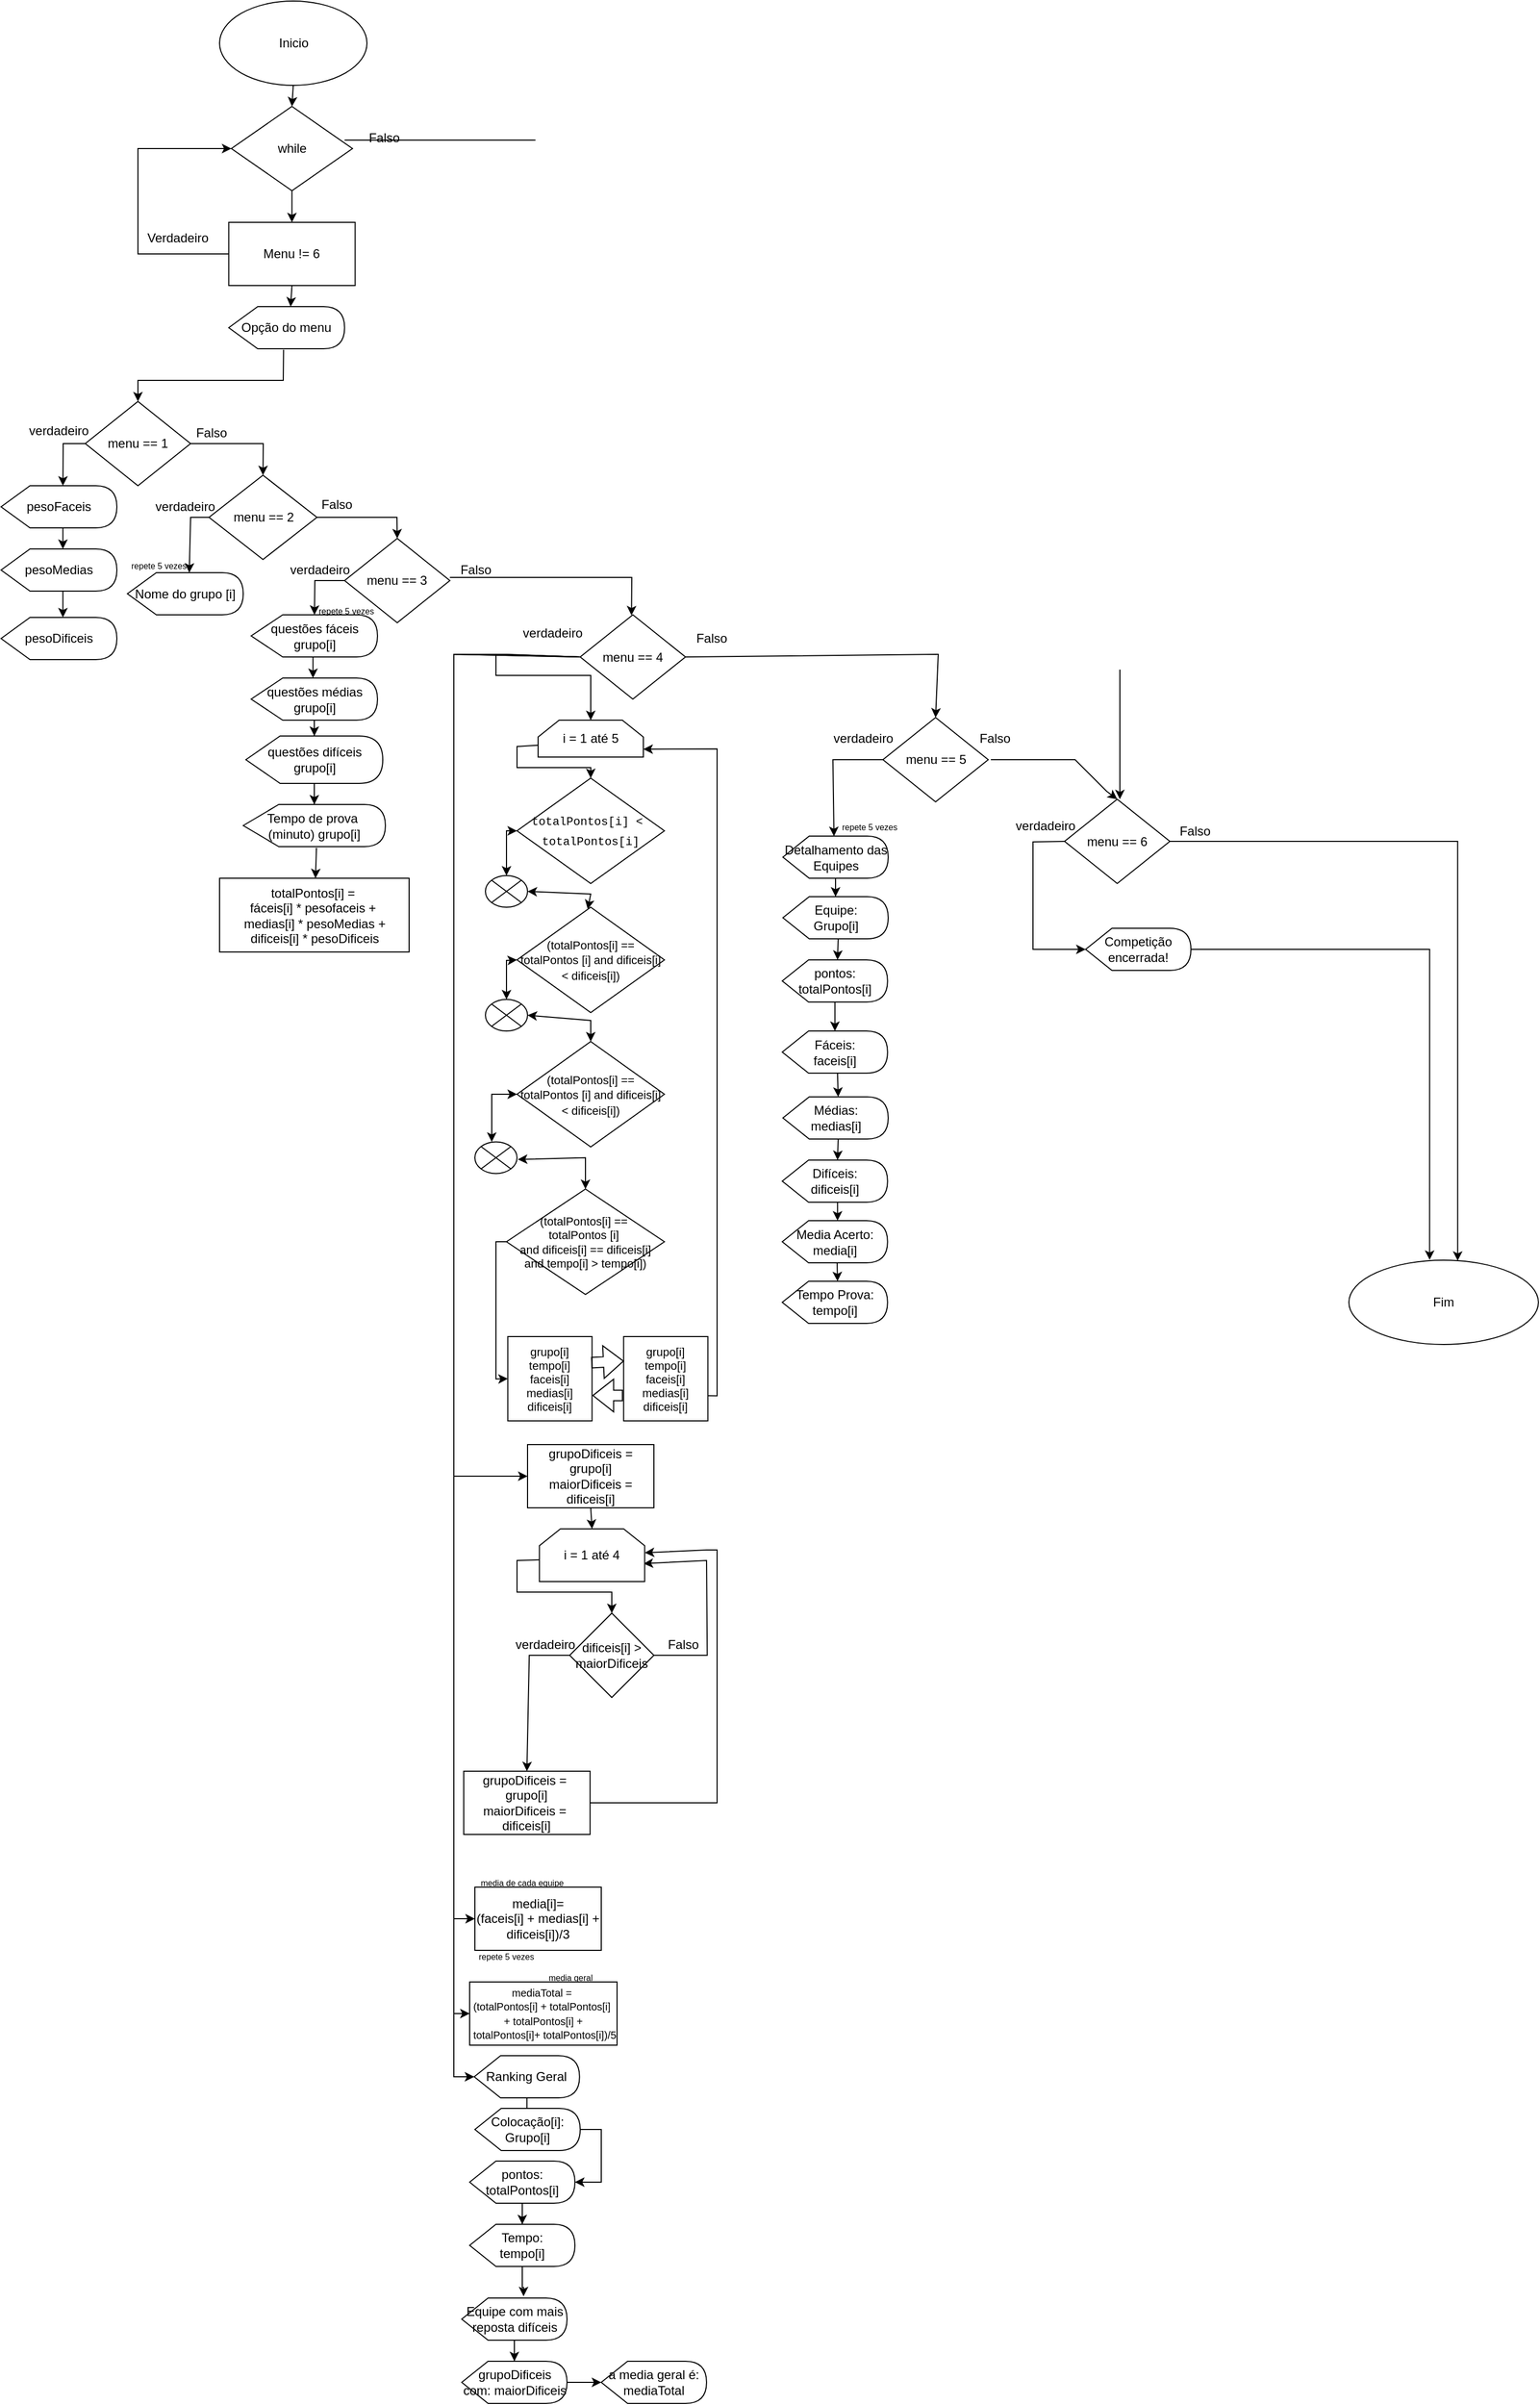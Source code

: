 <mxfile version="24.7.14">
  <diagram name="Página-1" id="SJ8JCqSfgARfuGp7lzlv">
    <mxGraphModel dx="4400" dy="2130" grid="1" gridSize="10" guides="1" tooltips="1" connect="1" arrows="1" fold="1" page="1" pageScale="1" pageWidth="827" pageHeight="1169" math="0" shadow="0">
      <root>
        <mxCell id="0" />
        <mxCell id="1" parent="0" />
        <mxCell id="aHgLXVywDQTCK9k4DMpL-1" value="Inicio" style="ellipse;whiteSpace=wrap;html=1;" vertex="1" parent="1">
          <mxGeometry x="257.5" y="20" width="140" height="80" as="geometry" />
        </mxCell>
        <mxCell id="aHgLXVywDQTCK9k4DMpL-221" style="edgeStyle=orthogonalEdgeStyle;rounded=0;orthogonalLoop=1;jettySize=auto;html=1;exitX=1;exitY=0.5;exitDx=0;exitDy=0;" edge="1" parent="1">
          <mxGeometry relative="1" as="geometry">
            <mxPoint x="1112.514" y="777.502" as="targetPoint" />
            <mxPoint x="376.25" y="151.99" as="sourcePoint" />
            <Array as="points">
              <mxPoint x="1112.5" y="151.99" />
            </Array>
          </mxGeometry>
        </mxCell>
        <mxCell id="aHgLXVywDQTCK9k4DMpL-3" value="while" style="rhombus;whiteSpace=wrap;html=1;" vertex="1" parent="1">
          <mxGeometry x="268.75" y="120" width="115" height="80" as="geometry" />
        </mxCell>
        <mxCell id="aHgLXVywDQTCK9k4DMpL-4" value="Menu != 6" style="rounded=0;whiteSpace=wrap;html=1;" vertex="1" parent="1">
          <mxGeometry x="266.25" y="230" width="120" height="60" as="geometry" />
        </mxCell>
        <mxCell id="aHgLXVywDQTCK9k4DMpL-6" value="" style="endArrow=classic;html=1;rounded=0;exitX=0.5;exitY=1;exitDx=0;exitDy=0;entryX=0.5;entryY=0;entryDx=0;entryDy=0;" edge="1" parent="1" source="aHgLXVywDQTCK9k4DMpL-1" target="aHgLXVywDQTCK9k4DMpL-3">
          <mxGeometry width="50" height="50" relative="1" as="geometry">
            <mxPoint x="367.5" y="250" as="sourcePoint" />
            <mxPoint x="417.5" y="200" as="targetPoint" />
          </mxGeometry>
        </mxCell>
        <mxCell id="aHgLXVywDQTCK9k4DMpL-7" value="" style="endArrow=classic;html=1;rounded=0;exitX=0.5;exitY=1;exitDx=0;exitDy=0;entryX=0.5;entryY=0;entryDx=0;entryDy=0;" edge="1" parent="1" source="aHgLXVywDQTCK9k4DMpL-3" target="aHgLXVywDQTCK9k4DMpL-4">
          <mxGeometry width="50" height="50" relative="1" as="geometry">
            <mxPoint x="367.5" y="250" as="sourcePoint" />
            <mxPoint x="417.5" y="200" as="targetPoint" />
          </mxGeometry>
        </mxCell>
        <mxCell id="aHgLXVywDQTCK9k4DMpL-8" value="" style="endArrow=classic;html=1;rounded=0;exitX=0;exitY=0.5;exitDx=0;exitDy=0;entryX=0;entryY=0.5;entryDx=0;entryDy=0;" edge="1" parent="1" source="aHgLXVywDQTCK9k4DMpL-4" target="aHgLXVywDQTCK9k4DMpL-3">
          <mxGeometry width="50" height="50" relative="1" as="geometry">
            <mxPoint x="197.5" y="360" as="sourcePoint" />
            <mxPoint x="167.5" y="290" as="targetPoint" />
            <Array as="points">
              <mxPoint x="180" y="260" />
              <mxPoint x="180" y="160" />
            </Array>
          </mxGeometry>
        </mxCell>
        <mxCell id="aHgLXVywDQTCK9k4DMpL-10" value="Verdadeiro" style="text;html=1;align=center;verticalAlign=middle;whiteSpace=wrap;rounded=0;" vertex="1" parent="1">
          <mxGeometry x="187.5" y="230" width="60" height="30" as="geometry" />
        </mxCell>
        <mxCell id="aHgLXVywDQTCK9k4DMpL-12" value="Opção do menu" style="shape=display;whiteSpace=wrap;html=1;" vertex="1" parent="1">
          <mxGeometry x="266.25" y="310" width="110" height="40" as="geometry" />
        </mxCell>
        <mxCell id="aHgLXVywDQTCK9k4DMpL-17" value="" style="endArrow=classic;html=1;rounded=0;exitX=0.5;exitY=1;exitDx=0;exitDy=0;entryX=0;entryY=0;entryDx=58.75;entryDy=0;entryPerimeter=0;" edge="1" parent="1" source="aHgLXVywDQTCK9k4DMpL-4" target="aHgLXVywDQTCK9k4DMpL-12">
          <mxGeometry width="50" height="50" relative="1" as="geometry">
            <mxPoint x="337.5" y="400" as="sourcePoint" />
            <mxPoint x="327.5" y="352" as="targetPoint" />
          </mxGeometry>
        </mxCell>
        <mxCell id="aHgLXVywDQTCK9k4DMpL-18" value="menu == 1" style="rhombus;whiteSpace=wrap;html=1;" vertex="1" parent="1">
          <mxGeometry x="130" y="400" width="100" height="80" as="geometry" />
        </mxCell>
        <mxCell id="aHgLXVywDQTCK9k4DMpL-19" value="" style="endArrow=classic;html=1;rounded=0;exitX=0.473;exitY=1.025;exitDx=0;exitDy=0;exitPerimeter=0;entryX=0.5;entryY=0;entryDx=0;entryDy=0;" edge="1" parent="1" source="aHgLXVywDQTCK9k4DMpL-12" target="aHgLXVywDQTCK9k4DMpL-18">
          <mxGeometry width="50" height="50" relative="1" as="geometry">
            <mxPoint x="447.5" y="490" as="sourcePoint" />
            <mxPoint x="497.5" y="440" as="targetPoint" />
            <Array as="points">
              <mxPoint x="318" y="380" />
              <mxPoint x="180" y="380" />
            </Array>
          </mxGeometry>
        </mxCell>
        <mxCell id="aHgLXVywDQTCK9k4DMpL-20" value="pesoFaceis" style="shape=display;whiteSpace=wrap;html=1;" vertex="1" parent="1">
          <mxGeometry x="50" y="480" width="110" height="40" as="geometry" />
        </mxCell>
        <mxCell id="aHgLXVywDQTCK9k4DMpL-21" value="pesoMedias" style="shape=display;whiteSpace=wrap;html=1;" vertex="1" parent="1">
          <mxGeometry x="50" y="540" width="110" height="40" as="geometry" />
        </mxCell>
        <mxCell id="aHgLXVywDQTCK9k4DMpL-22" value="pesoDificeis" style="shape=display;whiteSpace=wrap;html=1;" vertex="1" parent="1">
          <mxGeometry x="50" y="605" width="110" height="40" as="geometry" />
        </mxCell>
        <mxCell id="aHgLXVywDQTCK9k4DMpL-24" value="" style="endArrow=classic;html=1;rounded=0;exitX=0;exitY=0;exitDx=58.75;exitDy=40;exitPerimeter=0;entryX=0;entryY=0;entryDx=58.75;entryDy=0;entryPerimeter=0;" edge="1" parent="1" source="aHgLXVywDQTCK9k4DMpL-20" target="aHgLXVywDQTCK9k4DMpL-21">
          <mxGeometry width="50" height="50" relative="1" as="geometry">
            <mxPoint x="115" y="545" as="sourcePoint" />
            <mxPoint x="165" y="495" as="targetPoint" />
          </mxGeometry>
        </mxCell>
        <mxCell id="aHgLXVywDQTCK9k4DMpL-25" value="" style="endArrow=classic;html=1;rounded=0;exitX=0;exitY=0;exitDx=58.75;exitDy=40;exitPerimeter=0;entryX=0;entryY=0;entryDx=58.75;entryDy=0;entryPerimeter=0;" edge="1" parent="1" source="aHgLXVywDQTCK9k4DMpL-21" target="aHgLXVywDQTCK9k4DMpL-22">
          <mxGeometry width="50" height="50" relative="1" as="geometry">
            <mxPoint x="144.58" y="655" as="sourcePoint" />
            <mxPoint x="144.58" y="675" as="targetPoint" />
          </mxGeometry>
        </mxCell>
        <mxCell id="aHgLXVywDQTCK9k4DMpL-26" value="menu == 2" style="rhombus;whiteSpace=wrap;html=1;" vertex="1" parent="1">
          <mxGeometry x="247.5" y="470" width="102.5" height="80" as="geometry" />
        </mxCell>
        <mxCell id="aHgLXVywDQTCK9k4DMpL-28" value="Nome do grupo [i]" style="shape=display;whiteSpace=wrap;html=1;" vertex="1" parent="1">
          <mxGeometry x="170" y="562.5" width="110" height="40" as="geometry" />
        </mxCell>
        <mxCell id="aHgLXVywDQTCK9k4DMpL-33" value="" style="endArrow=classic;html=1;rounded=0;exitX=0;exitY=0.5;exitDx=0;exitDy=0;entryX=0;entryY=0;entryDx=58.75;entryDy=0;entryPerimeter=0;" edge="1" parent="1" source="aHgLXVywDQTCK9k4DMpL-26" target="aHgLXVywDQTCK9k4DMpL-28">
          <mxGeometry width="50" height="50" relative="1" as="geometry">
            <mxPoint x="355" y="570" as="sourcePoint" />
            <mxPoint x="405" y="520" as="targetPoint" />
            <Array as="points">
              <mxPoint x="230" y="510" />
            </Array>
          </mxGeometry>
        </mxCell>
        <mxCell id="aHgLXVywDQTCK9k4DMpL-34" value="menu == 3" style="rhombus;whiteSpace=wrap;html=1;" vertex="1" parent="1">
          <mxGeometry x="376.25" y="530" width="100" height="80" as="geometry" />
        </mxCell>
        <mxCell id="aHgLXVywDQTCK9k4DMpL-36" value="questões fáceis&lt;div&gt;grupo[i]&lt;br&gt;&lt;/div&gt;" style="shape=display;whiteSpace=wrap;html=1;" vertex="1" parent="1">
          <mxGeometry x="287.5" y="602.5" width="120" height="40" as="geometry" />
        </mxCell>
        <mxCell id="aHgLXVywDQTCK9k4DMpL-57" value="" style="edgeStyle=orthogonalEdgeStyle;rounded=0;orthogonalLoop=1;jettySize=auto;html=1;" edge="1" parent="1" source="aHgLXVywDQTCK9k4DMpL-46" target="aHgLXVywDQTCK9k4DMpL-48">
          <mxGeometry relative="1" as="geometry" />
        </mxCell>
        <mxCell id="aHgLXVywDQTCK9k4DMpL-46" value="questões médias&lt;div&gt;grupo[i]&lt;/div&gt;" style="shape=display;whiteSpace=wrap;html=1;" vertex="1" parent="1">
          <mxGeometry x="287.5" y="662.5" width="120" height="40" as="geometry" />
        </mxCell>
        <mxCell id="aHgLXVywDQTCK9k4DMpL-59" value="" style="edgeStyle=orthogonalEdgeStyle;rounded=0;orthogonalLoop=1;jettySize=auto;html=1;" edge="1" parent="1" source="aHgLXVywDQTCK9k4DMpL-48" target="aHgLXVywDQTCK9k4DMpL-58">
          <mxGeometry relative="1" as="geometry" />
        </mxCell>
        <mxCell id="aHgLXVywDQTCK9k4DMpL-48" value="questões difíceis&lt;div&gt;grupo[i]&lt;/div&gt;" style="shape=display;whiteSpace=wrap;html=1;" vertex="1" parent="1">
          <mxGeometry x="282.5" y="717.5" width="130" height="45" as="geometry" />
        </mxCell>
        <mxCell id="aHgLXVywDQTCK9k4DMpL-56" style="edgeStyle=orthogonalEdgeStyle;rounded=0;orthogonalLoop=1;jettySize=auto;html=1;exitX=0;exitY=0;exitDx=58.75;exitDy=40;exitPerimeter=0;entryX=0;entryY=0;entryDx=58.75;entryDy=0;entryPerimeter=0;" edge="1" parent="1" source="aHgLXVywDQTCK9k4DMpL-36" target="aHgLXVywDQTCK9k4DMpL-46">
          <mxGeometry relative="1" as="geometry" />
        </mxCell>
        <mxCell id="aHgLXVywDQTCK9k4DMpL-58" value="Tempo de prova&amp;nbsp;&lt;div&gt;(minuto)&amp;nbsp;&lt;span style=&quot;background-color: initial;&quot;&gt;grupo[i]&lt;/span&gt;&lt;/div&gt;" style="shape=display;whiteSpace=wrap;html=1;" vertex="1" parent="1">
          <mxGeometry x="280" y="782.5" width="135" height="40" as="geometry" />
        </mxCell>
        <mxCell id="aHgLXVywDQTCK9k4DMpL-60" value="menu == 4" style="rhombus;whiteSpace=wrap;html=1;" vertex="1" parent="1">
          <mxGeometry x="600" y="602.5" width="100" height="80" as="geometry" />
        </mxCell>
        <mxCell id="aHgLXVywDQTCK9k4DMpL-63" value="totalPontos[i] =&amp;nbsp;&lt;div&gt;fáceis[i] * pesofaceis +&amp;nbsp;&lt;/div&gt;&lt;div&gt;medias[i] * pesoMedias + dificeis[i] * pesoDificeis&lt;/div&gt;" style="rounded=0;whiteSpace=wrap;html=1;" vertex="1" parent="1">
          <mxGeometry x="257.5" y="852.5" width="180" height="70" as="geometry" />
        </mxCell>
        <mxCell id="aHgLXVywDQTCK9k4DMpL-66" value="" style="endArrow=classic;html=1;rounded=0;exitX=0.515;exitY=1.029;exitDx=0;exitDy=0;exitPerimeter=0;" edge="1" parent="1" source="aHgLXVywDQTCK9k4DMpL-58" target="aHgLXVywDQTCK9k4DMpL-63">
          <mxGeometry width="50" height="50" relative="1" as="geometry">
            <mxPoint x="380" y="885" as="sourcePoint" />
            <mxPoint x="430" y="835" as="targetPoint" />
          </mxGeometry>
        </mxCell>
        <mxCell id="aHgLXVywDQTCK9k4DMpL-67" value="i = 1 até 5" style="shape=loopLimit;whiteSpace=wrap;html=1;" vertex="1" parent="1">
          <mxGeometry x="560" y="702.5" width="100" height="35" as="geometry" />
        </mxCell>
        <mxCell id="aHgLXVywDQTCK9k4DMpL-69" value="&lt;div style=&quot;font-family: Consolas, &amp;quot;Courier New&amp;quot;, monospace; line-height: 19px; white-space: pre;&quot;&gt;&lt;font style=&quot;font-size: 11px;&quot;&gt;totalPontos[i] &amp;lt; &lt;/font&gt;&lt;/div&gt;&lt;div style=&quot;font-family: Consolas, &amp;quot;Courier New&amp;quot;, monospace; line-height: 19px; white-space: pre;&quot;&gt;&lt;font style=&quot;font-size: 11px;&quot;&gt;totalPontos[i]&lt;/font&gt;&lt;/div&gt;" style="rhombus;whiteSpace=wrap;html=1;" vertex="1" parent="1">
          <mxGeometry x="540" y="757.5" width="140" height="100" as="geometry" />
        </mxCell>
        <mxCell id="aHgLXVywDQTCK9k4DMpL-72" value="" style="endArrow=classic;html=1;rounded=0;exitX=0;exitY=0.5;exitDx=0;exitDy=0;entryX=0;entryY=0;entryDx=58.75;entryDy=0;entryPerimeter=0;" edge="1" parent="1" source="aHgLXVywDQTCK9k4DMpL-18" target="aHgLXVywDQTCK9k4DMpL-20">
          <mxGeometry width="50" height="50" relative="1" as="geometry">
            <mxPoint x="80" y="560" as="sourcePoint" />
            <mxPoint x="130" y="510" as="targetPoint" />
            <Array as="points">
              <mxPoint x="109" y="440" />
            </Array>
          </mxGeometry>
        </mxCell>
        <mxCell id="aHgLXVywDQTCK9k4DMpL-74" value="Falso" style="text;html=1;align=center;verticalAlign=middle;whiteSpace=wrap;rounded=0;" vertex="1" parent="1">
          <mxGeometry x="220" y="415" width="60" height="30" as="geometry" />
        </mxCell>
        <mxCell id="aHgLXVywDQTCK9k4DMpL-75" value="" style="endArrow=classic;html=1;rounded=0;exitX=1;exitY=0.5;exitDx=0;exitDy=0;entryX=0.5;entryY=0;entryDx=0;entryDy=0;" edge="1" parent="1" source="aHgLXVywDQTCK9k4DMpL-18" target="aHgLXVywDQTCK9k4DMpL-26">
          <mxGeometry width="50" height="50" relative="1" as="geometry">
            <mxPoint x="310" y="480" as="sourcePoint" />
            <mxPoint x="360" y="460" as="targetPoint" />
            <Array as="points">
              <mxPoint x="299" y="440" />
            </Array>
          </mxGeometry>
        </mxCell>
        <mxCell id="aHgLXVywDQTCK9k4DMpL-76" value="verdadeiro" style="text;html=1;align=center;verticalAlign=middle;whiteSpace=wrap;rounded=0;" vertex="1" parent="1">
          <mxGeometry x="201.25" y="490" width="47.5" height="20" as="geometry" />
        </mxCell>
        <mxCell id="aHgLXVywDQTCK9k4DMpL-77" value="verdadeiro" style="text;html=1;align=center;verticalAlign=middle;whiteSpace=wrap;rounded=0;" vertex="1" parent="1">
          <mxGeometry x="75" y="415" width="60" height="25" as="geometry" />
        </mxCell>
        <mxCell id="aHgLXVywDQTCK9k4DMpL-79" value="Falso" style="text;html=1;align=center;verticalAlign=middle;whiteSpace=wrap;rounded=0;" vertex="1" parent="1">
          <mxGeometry x="343.75" y="485" width="50" height="25" as="geometry" />
        </mxCell>
        <mxCell id="aHgLXVywDQTCK9k4DMpL-80" value="" style="endArrow=classic;html=1;rounded=0;exitX=1;exitY=0.5;exitDx=0;exitDy=0;entryX=0.5;entryY=0;entryDx=0;entryDy=0;" edge="1" parent="1" source="aHgLXVywDQTCK9k4DMpL-26" target="aHgLXVywDQTCK9k4DMpL-34">
          <mxGeometry width="50" height="50" relative="1" as="geometry">
            <mxPoint x="350" y="600" as="sourcePoint" />
            <mxPoint x="400" y="550" as="targetPoint" />
            <Array as="points">
              <mxPoint x="426" y="510" />
            </Array>
          </mxGeometry>
        </mxCell>
        <mxCell id="aHgLXVywDQTCK9k4DMpL-81" value="" style="endArrow=classic;html=1;rounded=0;exitX=0;exitY=0.5;exitDx=0;exitDy=0;entryX=0.501;entryY=0;entryDx=0;entryDy=0;entryPerimeter=0;" edge="1" parent="1" source="aHgLXVywDQTCK9k4DMpL-34" target="aHgLXVywDQTCK9k4DMpL-36">
          <mxGeometry width="50" height="50" relative="1" as="geometry">
            <mxPoint x="390" y="660" as="sourcePoint" />
            <mxPoint x="440" y="610" as="targetPoint" />
            <Array as="points">
              <mxPoint x="348" y="570" />
            </Array>
          </mxGeometry>
        </mxCell>
        <mxCell id="aHgLXVywDQTCK9k4DMpL-82" value="verdadeiro" style="text;html=1;align=center;verticalAlign=middle;whiteSpace=wrap;rounded=0;" vertex="1" parent="1">
          <mxGeometry x="328.75" y="550" width="47.5" height="20" as="geometry" />
        </mxCell>
        <mxCell id="aHgLXVywDQTCK9k4DMpL-83" value="Falso" style="text;html=1;align=center;verticalAlign=middle;whiteSpace=wrap;rounded=0;" vertex="1" parent="1">
          <mxGeometry x="476.25" y="547.5" width="50" height="25" as="geometry" />
        </mxCell>
        <mxCell id="aHgLXVywDQTCK9k4DMpL-86" value="" style="endArrow=classic;html=1;rounded=0;exitX=1;exitY=0.5;exitDx=0;exitDy=0;entryX=0.487;entryY=0.007;entryDx=0;entryDy=0;entryPerimeter=0;" edge="1" parent="1" target="aHgLXVywDQTCK9k4DMpL-60">
          <mxGeometry width="50" height="50" relative="1" as="geometry">
            <mxPoint x="476.25" y="567" as="sourcePoint" />
            <mxPoint x="576.25" y="601.98" as="targetPoint" />
            <Array as="points">
              <mxPoint x="550" y="567" />
              <mxPoint x="649" y="567" />
            </Array>
          </mxGeometry>
        </mxCell>
        <mxCell id="aHgLXVywDQTCK9k4DMpL-87" value="" style="endArrow=classic;html=1;rounded=0;exitX=0;exitY=0.75;exitDx=0;exitDy=0;entryX=0.5;entryY=0;entryDx=0;entryDy=0;" edge="1" parent="1" target="aHgLXVywDQTCK9k4DMpL-69">
          <mxGeometry width="50" height="50" relative="1" as="geometry">
            <mxPoint x="560" y="726.25" as="sourcePoint" />
            <mxPoint x="536.25" y="827.5" as="targetPoint" />
            <Array as="points">
              <mxPoint x="540" y="727.5" />
              <mxPoint x="540" y="747.5" />
              <mxPoint x="610" y="747.5" />
            </Array>
          </mxGeometry>
        </mxCell>
        <mxCell id="aHgLXVywDQTCK9k4DMpL-88" value="&lt;font style=&quot;font-size: 8px;&quot;&gt;repete 5 vezes&lt;/font&gt;" style="text;html=1;align=center;verticalAlign=middle;whiteSpace=wrap;rounded=0;" vertex="1" parent="1">
          <mxGeometry x="347.5" y="592.5" width="60" height="10" as="geometry" />
        </mxCell>
        <mxCell id="aHgLXVywDQTCK9k4DMpL-89" value="&lt;font style=&quot;font-size: 8px;&quot;&gt;repete 5 vezes&lt;/font&gt;" style="text;html=1;align=center;verticalAlign=middle;whiteSpace=wrap;rounded=0;" vertex="1" parent="1">
          <mxGeometry x="170" y="550" width="60" height="10" as="geometry" />
        </mxCell>
        <mxCell id="aHgLXVywDQTCK9k4DMpL-92" value="&lt;font style=&quot;font-size: 11px;&quot;&gt;(totalPontos[i] == totalPontos [i] and dificeis[i] &amp;lt; dificeis[i])&lt;/font&gt;" style="rhombus;whiteSpace=wrap;html=1;" vertex="1" parent="1">
          <mxGeometry x="540" y="880" width="140" height="100" as="geometry" />
        </mxCell>
        <mxCell id="aHgLXVywDQTCK9k4DMpL-93" value="" style="shape=sumEllipse;perimeter=ellipsePerimeter;whiteSpace=wrap;html=1;backgroundOutline=1;" vertex="1" parent="1">
          <mxGeometry x="510" y="850" width="40" height="30" as="geometry" />
        </mxCell>
        <mxCell id="aHgLXVywDQTCK9k4DMpL-97" value="" style="endArrow=classic;startArrow=classic;html=1;rounded=0;exitX=0;exitY=0.5;exitDx=0;exitDy=0;entryX=0.5;entryY=0;entryDx=0;entryDy=0;" edge="1" parent="1" source="aHgLXVywDQTCK9k4DMpL-69" target="aHgLXVywDQTCK9k4DMpL-93">
          <mxGeometry width="50" height="50" relative="1" as="geometry">
            <mxPoint x="570" y="892.5" as="sourcePoint" />
            <mxPoint x="550" y="872.5" as="targetPoint" />
            <Array as="points">
              <mxPoint x="530" y="807.5" />
            </Array>
          </mxGeometry>
        </mxCell>
        <mxCell id="aHgLXVywDQTCK9k4DMpL-101" value="&lt;font style=&quot;font-size: 11px;&quot;&gt;(totalPontos[i] == totalPontos [i] and dificeis[i] &amp;lt; dificeis[i])&lt;/font&gt;" style="rhombus;whiteSpace=wrap;html=1;" vertex="1" parent="1">
          <mxGeometry x="540" y="1007.5" width="140" height="100" as="geometry" />
        </mxCell>
        <mxCell id="aHgLXVywDQTCK9k4DMpL-102" value="" style="shape=sumEllipse;perimeter=ellipsePerimeter;whiteSpace=wrap;html=1;backgroundOutline=1;" vertex="1" parent="1">
          <mxGeometry x="510" y="967.5" width="40" height="30" as="geometry" />
        </mxCell>
        <mxCell id="aHgLXVywDQTCK9k4DMpL-104" value="" style="endArrow=classic;startArrow=classic;html=1;rounded=0;entryX=0.5;entryY=0;entryDx=0;entryDy=0;exitX=0;exitY=0.5;exitDx=0;exitDy=0;" edge="1" parent="1" source="aHgLXVywDQTCK9k4DMpL-92" target="aHgLXVywDQTCK9k4DMpL-102">
          <mxGeometry width="50" height="50" relative="1" as="geometry">
            <mxPoint x="690" y="842.5" as="sourcePoint" />
            <mxPoint x="710" y="842.5" as="targetPoint" />
            <Array as="points">
              <mxPoint x="530" y="930.5" />
            </Array>
          </mxGeometry>
        </mxCell>
        <mxCell id="aHgLXVywDQTCK9k4DMpL-109" value="&lt;font style=&quot;font-size: 11px;&quot;&gt;(totalPontos[i] ==&amp;nbsp;&lt;/font&gt;&lt;div&gt;&lt;font style=&quot;font-size: 11px;&quot;&gt;totalPontos [i]&amp;nbsp;&lt;/font&gt;&lt;div style=&quot;font-size: 11px;&quot;&gt;&lt;font style=&quot;font-size: 11px;&quot;&gt;and dificeis[i] == dificeis[i]&lt;/font&gt;&lt;/div&gt;&lt;div style=&quot;font-size: 11px;&quot;&gt;&lt;font style=&quot;font-size: 11px;&quot;&gt;and tempo[i] &amp;gt; tempo[i])&lt;/font&gt;&lt;/div&gt;&lt;/div&gt;" style="rhombus;whiteSpace=wrap;html=1;fontSize=11;" vertex="1" parent="1">
          <mxGeometry x="530" y="1147.5" width="150" height="100" as="geometry" />
        </mxCell>
        <mxCell id="aHgLXVywDQTCK9k4DMpL-110" value="" style="shape=sumEllipse;perimeter=ellipsePerimeter;whiteSpace=wrap;html=1;backgroundOutline=1;" vertex="1" parent="1">
          <mxGeometry x="500" y="1102.75" width="40" height="30" as="geometry" />
        </mxCell>
        <mxCell id="aHgLXVywDQTCK9k4DMpL-112" value="" style="endArrow=classic;startArrow=classic;html=1;rounded=0;entryX=0.4;entryY=0;entryDx=0;entryDy=0;exitX=0;exitY=0.5;exitDx=0;exitDy=0;entryPerimeter=0;" edge="1" parent="1" source="aHgLXVywDQTCK9k4DMpL-101" target="aHgLXVywDQTCK9k4DMpL-110">
          <mxGeometry width="50" height="50" relative="1" as="geometry">
            <mxPoint x="521.25" y="1060.5" as="sourcePoint" />
            <mxPoint x="516.25" y="1097.5" as="targetPoint" />
            <Array as="points">
              <mxPoint x="516" y="1057.5" />
            </Array>
          </mxGeometry>
        </mxCell>
        <mxCell id="aHgLXVywDQTCK9k4DMpL-113" value="" style="endArrow=classic;startArrow=classic;html=1;rounded=0;entryX=1.02;entryY=0.555;entryDx=0;entryDy=0;exitX=0.5;exitY=0;exitDx=0;exitDy=0;entryPerimeter=0;" edge="1" parent="1" source="aHgLXVywDQTCK9k4DMpL-109" target="aHgLXVywDQTCK9k4DMpL-110">
          <mxGeometry width="50" height="50" relative="1" as="geometry">
            <mxPoint x="550" y="1067.5" as="sourcePoint" />
            <mxPoint x="536.25" y="1112.5" as="targetPoint" />
            <Array as="points">
              <mxPoint x="605" y="1117.75" />
            </Array>
          </mxGeometry>
        </mxCell>
        <mxCell id="aHgLXVywDQTCK9k4DMpL-114" value="" style="endArrow=classic;startArrow=classic;html=1;rounded=0;entryX=1;entryY=0.5;entryDx=0;entryDy=0;exitX=0.5;exitY=0;exitDx=0;exitDy=0;" edge="1" parent="1" source="aHgLXVywDQTCK9k4DMpL-101" target="aHgLXVywDQTCK9k4DMpL-102">
          <mxGeometry width="50" height="50" relative="1" as="geometry">
            <mxPoint x="610" y="1007.5" as="sourcePoint" />
            <mxPoint x="536.25" y="997.5" as="targetPoint" />
            <Array as="points">
              <mxPoint x="610" y="987.5" />
            </Array>
          </mxGeometry>
        </mxCell>
        <mxCell id="aHgLXVywDQTCK9k4DMpL-115" value="" style="endArrow=classic;startArrow=classic;html=1;rounded=0;entryX=1;entryY=0.5;entryDx=0;entryDy=0;exitX=0.48;exitY=0.019;exitDx=0;exitDy=0;exitPerimeter=0;" edge="1" parent="1" source="aHgLXVywDQTCK9k4DMpL-92" target="aHgLXVywDQTCK9k4DMpL-93">
          <mxGeometry width="50" height="50" relative="1" as="geometry">
            <mxPoint x="610" y="880" as="sourcePoint" />
            <mxPoint x="550" y="855" as="targetPoint" />
            <Array as="points">
              <mxPoint x="610" y="867.5" />
            </Array>
          </mxGeometry>
        </mxCell>
        <mxCell id="aHgLXVywDQTCK9k4DMpL-116" value="" style="endArrow=classic;html=1;rounded=0;exitX=0;exitY=0.5;exitDx=0;exitDy=0;entryX=0;entryY=0.5;entryDx=0;entryDy=0;" edge="1" parent="1" source="aHgLXVywDQTCK9k4DMpL-109" target="aHgLXVywDQTCK9k4DMpL-117">
          <mxGeometry width="50" height="50" relative="1" as="geometry">
            <mxPoint x="620" y="1297.5" as="sourcePoint" />
            <mxPoint x="539.34" y="1317.58" as="targetPoint" />
            <Array as="points">
              <mxPoint x="520" y="1197.5" />
              <mxPoint x="520" y="1327.75" />
            </Array>
          </mxGeometry>
        </mxCell>
        <mxCell id="aHgLXVywDQTCK9k4DMpL-117" value="grupo[i]&lt;div&gt;tempo[i]&lt;/div&gt;&lt;div&gt;faceis[i]&lt;/div&gt;&lt;div&gt;medias[i]&lt;/div&gt;&lt;div&gt;dificeis[i]&lt;/div&gt;" style="whiteSpace=wrap;html=1;aspect=fixed;fontSize=11;" vertex="1" parent="1">
          <mxGeometry x="531.25" y="1287.5" width="80" height="80" as="geometry" />
        </mxCell>
        <mxCell id="aHgLXVywDQTCK9k4DMpL-118" value="grupo[i]&lt;div&gt;tempo[i]&lt;/div&gt;&lt;div&gt;faceis[i]&lt;/div&gt;&lt;div&gt;medias[i]&lt;/div&gt;&lt;div&gt;dificeis[i]&lt;/div&gt;" style="whiteSpace=wrap;html=1;aspect=fixed;fontSize=11;" vertex="1" parent="1">
          <mxGeometry x="641.25" y="1287.5" width="80" height="80" as="geometry" />
        </mxCell>
        <mxCell id="aHgLXVywDQTCK9k4DMpL-124" value="" style="endArrow=classic;html=1;rounded=0;exitX=0;exitY=0.5;exitDx=0;exitDy=0;" edge="1" parent="1" source="aHgLXVywDQTCK9k4DMpL-60" target="aHgLXVywDQTCK9k4DMpL-67">
          <mxGeometry width="50" height="50" relative="1" as="geometry">
            <mxPoint x="430" y="740" as="sourcePoint" />
            <mxPoint x="480" y="690" as="targetPoint" />
            <Array as="points">
              <mxPoint x="520" y="640" />
              <mxPoint x="520" y="660" />
              <mxPoint x="610" y="660" />
            </Array>
          </mxGeometry>
        </mxCell>
        <mxCell id="aHgLXVywDQTCK9k4DMpL-126" value="verdadeiro" style="text;html=1;align=center;verticalAlign=middle;whiteSpace=wrap;rounded=0;" vertex="1" parent="1">
          <mxGeometry x="550" y="610" width="47.5" height="20" as="geometry" />
        </mxCell>
        <mxCell id="aHgLXVywDQTCK9k4DMpL-127" value="Falso" style="text;html=1;align=center;verticalAlign=middle;whiteSpace=wrap;rounded=0;" vertex="1" parent="1">
          <mxGeometry x="700" y="612.5" width="50" height="25" as="geometry" />
        </mxCell>
        <mxCell id="aHgLXVywDQTCK9k4DMpL-130" value="" style="shape=flexArrow;endArrow=classic;html=1;rounded=0;exitX=0.991;exitY=0.309;exitDx=0;exitDy=0;exitPerimeter=0;entryX=0.004;entryY=0.291;entryDx=0;entryDy=0;entryPerimeter=0;" edge="1" parent="1" source="aHgLXVywDQTCK9k4DMpL-117" target="aHgLXVywDQTCK9k4DMpL-118">
          <mxGeometry width="50" height="50" relative="1" as="geometry">
            <mxPoint x="611.25" y="1303.75" as="sourcePoint" />
            <mxPoint x="641.25" y="1303.75" as="targetPoint" />
          </mxGeometry>
        </mxCell>
        <mxCell id="aHgLXVywDQTCK9k4DMpL-133" value="" style="shape=flexArrow;endArrow=classic;html=1;rounded=0;endWidth=20;endSize=6.223;entryX=1.004;entryY=0.699;entryDx=0;entryDy=0;entryPerimeter=0;exitX=-0.008;exitY=0.699;exitDx=0;exitDy=0;exitPerimeter=0;" edge="1" parent="1" source="aHgLXVywDQTCK9k4DMpL-118" target="aHgLXVywDQTCK9k4DMpL-117">
          <mxGeometry width="50" height="50" relative="1" as="geometry">
            <mxPoint x="631.25" y="1343.75" as="sourcePoint" />
            <mxPoint x="603.13" y="1343.75" as="targetPoint" />
          </mxGeometry>
        </mxCell>
        <mxCell id="aHgLXVywDQTCK9k4DMpL-134" value="grupoDificeis = grupo[i]&lt;div&gt;maiorDificeis = dificeis[i]&lt;/div&gt;" style="rounded=0;whiteSpace=wrap;html=1;" vertex="1" parent="1">
          <mxGeometry x="550" y="1390" width="120" height="60" as="geometry" />
        </mxCell>
        <mxCell id="aHgLXVywDQTCK9k4DMpL-137" value="dificeis[i] &amp;gt;&lt;div&gt;maiorDificeis&lt;/div&gt;" style="rhombus;whiteSpace=wrap;html=1;" vertex="1" parent="1">
          <mxGeometry x="590" y="1550" width="80" height="80" as="geometry" />
        </mxCell>
        <mxCell id="aHgLXVywDQTCK9k4DMpL-139" value="" style="endArrow=classic;html=1;rounded=0;exitX=0;exitY=0.5;exitDx=0;exitDy=0;entryX=0.5;entryY=0;entryDx=0;entryDy=0;" edge="1" parent="1" source="aHgLXVywDQTCK9k4DMpL-137" target="aHgLXVywDQTCK9k4DMpL-141">
          <mxGeometry width="50" height="50" relative="1" as="geometry">
            <mxPoint x="561.88" y="1589.83" as="sourcePoint" />
            <mxPoint x="561.88" y="1660" as="targetPoint" />
            <Array as="points">
              <mxPoint x="551.63" y="1590" />
            </Array>
          </mxGeometry>
        </mxCell>
        <mxCell id="aHgLXVywDQTCK9k4DMpL-140" value="verdadeiro" style="text;html=1;align=center;verticalAlign=middle;whiteSpace=wrap;rounded=0;" vertex="1" parent="1">
          <mxGeometry x="542.5" y="1570" width="47.5" height="20" as="geometry" />
        </mxCell>
        <mxCell id="aHgLXVywDQTCK9k4DMpL-141" value="grupoDificeis =&amp;nbsp;&lt;div&gt;grupo[i]&lt;/div&gt;&lt;div&gt;maiorDificeis =&amp;nbsp;&lt;/div&gt;&lt;div&gt;dificeis[i]&lt;/div&gt;" style="rounded=0;whiteSpace=wrap;html=1;" vertex="1" parent="1">
          <mxGeometry x="489.38" y="1700" width="120" height="60" as="geometry" />
        </mxCell>
        <mxCell id="aHgLXVywDQTCK9k4DMpL-145" value="Falso" style="text;html=1;align=center;verticalAlign=middle;whiteSpace=wrap;rounded=0;" vertex="1" parent="1">
          <mxGeometry x="970" y="710" width="47.5" height="20" as="geometry" />
        </mxCell>
        <mxCell id="aHgLXVywDQTCK9k4DMpL-146" value="" style="endArrow=classic;html=1;rounded=0;entryX=1;entryY=0.75;entryDx=0;entryDy=0;exitX=0.997;exitY=0.701;exitDx=0;exitDy=0;exitPerimeter=0;" edge="1" parent="1" source="aHgLXVywDQTCK9k4DMpL-118">
          <mxGeometry width="50" height="50" relative="1" as="geometry">
            <mxPoint x="770" y="1323.75" as="sourcePoint" />
            <mxPoint x="660" y="730" as="targetPoint" />
            <Array as="points">
              <mxPoint x="730" y="1343.75" />
              <mxPoint x="730" y="729.75" />
            </Array>
          </mxGeometry>
        </mxCell>
        <mxCell id="aHgLXVywDQTCK9k4DMpL-148" value="" style="endArrow=classic;html=1;rounded=0;exitX=1;exitY=0.5;exitDx=0;exitDy=0;entryX=0.99;entryY=0.66;entryDx=0;entryDy=0;entryPerimeter=0;" edge="1" parent="1" source="aHgLXVywDQTCK9k4DMpL-137" target="aHgLXVywDQTCK9k4DMpL-150">
          <mxGeometry width="50" height="50" relative="1" as="geometry">
            <mxPoint x="521.88" y="1637.5" as="sourcePoint" />
            <mxPoint x="741.88" y="1477.5" as="targetPoint" />
            <Array as="points">
              <mxPoint x="720.63" y="1590" />
              <mxPoint x="720" y="1500" />
            </Array>
          </mxGeometry>
        </mxCell>
        <mxCell id="aHgLXVywDQTCK9k4DMpL-149" value="" style="endArrow=classic;html=1;rounded=0;exitX=0;exitY=0.5;exitDx=0;exitDy=0;entryX=0;entryY=0.5;entryDx=0;entryDy=0;" edge="1" parent="1" source="aHgLXVywDQTCK9k4DMpL-60" target="aHgLXVywDQTCK9k4DMpL-134">
          <mxGeometry width="50" height="50" relative="1" as="geometry">
            <mxPoint x="300" y="870" as="sourcePoint" />
            <mxPoint x="450" y="1460" as="targetPoint" />
            <Array as="points">
              <mxPoint x="520" y="640" />
              <mxPoint x="480" y="640" />
              <mxPoint x="480" y="1420" />
            </Array>
          </mxGeometry>
        </mxCell>
        <mxCell id="aHgLXVywDQTCK9k4DMpL-150" value="i = 1 até 4" style="shape=loopLimit;whiteSpace=wrap;html=1;" vertex="1" parent="1">
          <mxGeometry x="561.25" y="1470" width="100" height="50" as="geometry" />
        </mxCell>
        <mxCell id="aHgLXVywDQTCK9k4DMpL-151" value="" style="endArrow=classic;html=1;rounded=0;exitX=0.5;exitY=1;exitDx=0;exitDy=0;entryX=0.5;entryY=0;entryDx=0;entryDy=0;" edge="1" parent="1" source="aHgLXVywDQTCK9k4DMpL-134" target="aHgLXVywDQTCK9k4DMpL-150">
          <mxGeometry width="50" height="50" relative="1" as="geometry">
            <mxPoint x="590" y="1570" as="sourcePoint" />
            <mxPoint x="640" y="1520" as="targetPoint" />
          </mxGeometry>
        </mxCell>
        <mxCell id="aHgLXVywDQTCK9k4DMpL-152" value="" style="endArrow=classic;html=1;rounded=0;entryX=0.5;entryY=0;entryDx=0;entryDy=0;exitX=-0.003;exitY=0.587;exitDx=0;exitDy=0;exitPerimeter=0;" edge="1" parent="1" source="aHgLXVywDQTCK9k4DMpL-150" target="aHgLXVywDQTCK9k4DMpL-137">
          <mxGeometry width="50" height="50" relative="1" as="geometry">
            <mxPoint x="550" y="1490" as="sourcePoint" />
            <mxPoint x="640" y="1520" as="targetPoint" />
            <Array as="points">
              <mxPoint x="540" y="1500" />
              <mxPoint x="540" y="1530" />
              <mxPoint x="630" y="1530" />
            </Array>
          </mxGeometry>
        </mxCell>
        <mxCell id="aHgLXVywDQTCK9k4DMpL-153" value="" style="endArrow=classic;html=1;rounded=0;exitX=1;exitY=0.5;exitDx=0;exitDy=0;entryX=1.001;entryY=0.453;entryDx=0;entryDy=0;entryPerimeter=0;" edge="1" parent="1" source="aHgLXVywDQTCK9k4DMpL-141" target="aHgLXVywDQTCK9k4DMpL-150">
          <mxGeometry width="50" height="50" relative="1" as="geometry">
            <mxPoint x="730" y="1660" as="sourcePoint" />
            <mxPoint x="780" y="1610" as="targetPoint" />
            <Array as="points">
              <mxPoint x="730" y="1730" />
              <mxPoint x="730" y="1490" />
              <mxPoint x="720" y="1490" />
            </Array>
          </mxGeometry>
        </mxCell>
        <mxCell id="aHgLXVywDQTCK9k4DMpL-154" value="Falso" style="text;html=1;align=center;verticalAlign=middle;whiteSpace=wrap;rounded=0;" vertex="1" parent="1">
          <mxGeometry x="673.75" y="1570" width="47.5" height="20" as="geometry" />
        </mxCell>
        <mxCell id="aHgLXVywDQTCK9k4DMpL-157" value="" style="endArrow=classic;html=1;rounded=0;exitX=0;exitY=0.5;exitDx=0;exitDy=0;entryX=0;entryY=0.5;entryDx=0;entryDy=0;" edge="1" parent="1" source="aHgLXVywDQTCK9k4DMpL-60" target="aHgLXVywDQTCK9k4DMpL-158">
          <mxGeometry width="50" height="50" relative="1" as="geometry">
            <mxPoint x="610" y="653" as="sourcePoint" />
            <mxPoint x="470" y="1830" as="targetPoint" />
            <Array as="points">
              <mxPoint x="480" y="640" />
              <mxPoint x="480" y="1430" />
              <mxPoint x="480" y="1840" />
            </Array>
          </mxGeometry>
        </mxCell>
        <mxCell id="aHgLXVywDQTCK9k4DMpL-158" value="media[i]=&lt;div&gt;(faceis[i] + medias[i] +&lt;/div&gt;&lt;div&gt;dificeis[i])/3&lt;/div&gt;" style="rounded=0;whiteSpace=wrap;html=1;" vertex="1" parent="1">
          <mxGeometry x="500" y="1810" width="120" height="60" as="geometry" />
        </mxCell>
        <mxCell id="aHgLXVywDQTCK9k4DMpL-159" value="&lt;font style=&quot;font-size: 10px;&quot;&gt;mediaTotal =&amp;nbsp;&lt;/font&gt;&lt;div&gt;&lt;font style=&quot;font-size: 10px;&quot;&gt;&lt;span style=&quot;background-color: initial;&quot;&gt;(totalPontos[i] + totalPontos[i]&lt;/span&gt;&lt;span style=&quot;background-color: initial;&quot;&gt;&amp;nbsp;&lt;/span&gt;&lt;/font&gt;&lt;/div&gt;&lt;div&gt;&lt;font style=&quot;font-size: 10px;&quot;&gt;&lt;span style=&quot;background-color: initial;&quot;&gt;+&amp;nbsp;&lt;/span&gt;totalPontos[i] +&lt;/font&gt;&lt;/div&gt;&lt;div&gt;&lt;font style=&quot;font-size: 10px;&quot;&gt;&amp;nbsp;&lt;/font&gt;&lt;span style=&quot;font-size: 10px; background-color: initial;&quot;&gt;totalPontos[i]+&amp;nbsp;&lt;/span&gt;&lt;span style=&quot;font-size: 10px; background-color: initial;&quot;&gt;totalPontos[i]&lt;/span&gt;&lt;span style=&quot;font-size: 10px; background-color: initial;&quot;&gt;)/5&lt;/span&gt;&lt;/div&gt;" style="rounded=0;whiteSpace=wrap;html=1;fontSize=11;" vertex="1" parent="1">
          <mxGeometry x="495" y="1900" width="140" height="60" as="geometry" />
        </mxCell>
        <mxCell id="aHgLXVywDQTCK9k4DMpL-160" value="&lt;font style=&quot;font-size: 8px;&quot;&gt;repete 5 vezes&lt;/font&gt;" style="text;html=1;align=center;verticalAlign=middle;whiteSpace=wrap;rounded=0;" vertex="1" parent="1">
          <mxGeometry x="500" y="1870" width="60" height="10" as="geometry" />
        </mxCell>
        <mxCell id="aHgLXVywDQTCK9k4DMpL-162" value="" style="endArrow=classic;html=1;rounded=0;exitX=0;exitY=0.5;exitDx=0;exitDy=0;entryX=0;entryY=0.5;entryDx=0;entryDy=0;" edge="1" parent="1" source="aHgLXVywDQTCK9k4DMpL-60" target="aHgLXVywDQTCK9k4DMpL-159">
          <mxGeometry width="50" height="50" relative="1" as="geometry">
            <mxPoint x="620" y="663" as="sourcePoint" />
            <mxPoint x="510" y="1850" as="targetPoint" />
            <Array as="points">
              <mxPoint x="480" y="640" />
              <mxPoint x="480" y="1440" />
              <mxPoint x="480" y="1690" />
              <mxPoint x="480" y="1930" />
            </Array>
          </mxGeometry>
        </mxCell>
        <mxCell id="aHgLXVywDQTCK9k4DMpL-163" value="&lt;font style=&quot;font-size: 8px;&quot;&gt;media geral&lt;/font&gt;" style="text;html=1;align=center;verticalAlign=middle;whiteSpace=wrap;rounded=0;" vertex="1" parent="1">
          <mxGeometry x="561.25" y="1890" width="60" height="10" as="geometry" />
        </mxCell>
        <mxCell id="aHgLXVywDQTCK9k4DMpL-164" value="&lt;font style=&quot;font-size: 8px;&quot;&gt;media de cada equipe&lt;/font&gt;" style="text;html=1;align=center;verticalAlign=middle;whiteSpace=wrap;rounded=0;" vertex="1" parent="1">
          <mxGeometry x="500" y="1800" width="90" height="10" as="geometry" />
        </mxCell>
        <mxCell id="aHgLXVywDQTCK9k4DMpL-166" value="" style="endArrow=classic;html=1;rounded=0;exitX=0;exitY=0.5;exitDx=0;exitDy=0;entryX=0;entryY=0.5;entryDx=0;entryDy=0;entryPerimeter=0;" edge="1" parent="1" source="aHgLXVywDQTCK9k4DMpL-60" target="aHgLXVywDQTCK9k4DMpL-170">
          <mxGeometry width="50" height="50" relative="1" as="geometry">
            <mxPoint x="600" y="673" as="sourcePoint" />
            <mxPoint x="500" y="2040" as="targetPoint" />
            <Array as="points">
              <mxPoint x="530" y="640" />
              <mxPoint x="480" y="640" />
              <mxPoint x="480" y="1470" />
              <mxPoint x="480" y="1720" />
              <mxPoint x="480" y="1990" />
            </Array>
          </mxGeometry>
        </mxCell>
        <mxCell id="aHgLXVywDQTCK9k4DMpL-172" value="" style="edgeStyle=orthogonalEdgeStyle;rounded=0;orthogonalLoop=1;jettySize=auto;html=1;" edge="1" parent="1" source="aHgLXVywDQTCK9k4DMpL-170" target="aHgLXVywDQTCK9k4DMpL-171">
          <mxGeometry relative="1" as="geometry" />
        </mxCell>
        <mxCell id="aHgLXVywDQTCK9k4DMpL-170" value="Ranking Geral" style="shape=display;whiteSpace=wrap;html=1;" vertex="1" parent="1">
          <mxGeometry x="499.38" y="1970" width="100" height="40" as="geometry" />
        </mxCell>
        <mxCell id="aHgLXVywDQTCK9k4DMpL-174" value="" style="edgeStyle=orthogonalEdgeStyle;rounded=0;orthogonalLoop=1;jettySize=auto;html=1;exitX=1;exitY=0.5;exitDx=0;exitDy=0;exitPerimeter=0;" edge="1" parent="1" source="aHgLXVywDQTCK9k4DMpL-171" target="aHgLXVywDQTCK9k4DMpL-173">
          <mxGeometry relative="1" as="geometry">
            <mxPoint x="690" y="2040" as="sourcePoint" />
            <Array as="points">
              <mxPoint x="620" y="2040" />
              <mxPoint x="620" y="2090" />
              <mxPoint x="545" y="2090" />
            </Array>
          </mxGeometry>
        </mxCell>
        <mxCell id="aHgLXVywDQTCK9k4DMpL-171" value="Colocação[i]:&lt;div&gt;Grupo[i]&lt;/div&gt;" style="shape=display;whiteSpace=wrap;html=1;" vertex="1" parent="1">
          <mxGeometry x="500" y="2020" width="100" height="40" as="geometry" />
        </mxCell>
        <mxCell id="aHgLXVywDQTCK9k4DMpL-181" value="" style="edgeStyle=orthogonalEdgeStyle;rounded=0;orthogonalLoop=1;jettySize=auto;html=1;" edge="1" parent="1" source="aHgLXVywDQTCK9k4DMpL-173" target="aHgLXVywDQTCK9k4DMpL-177">
          <mxGeometry relative="1" as="geometry" />
        </mxCell>
        <mxCell id="aHgLXVywDQTCK9k4DMpL-173" value="pontos:&lt;div&gt;totalPontos[i]&lt;/div&gt;" style="shape=display;whiteSpace=wrap;html=1;" vertex="1" parent="1">
          <mxGeometry x="495" y="2070" width="100" height="40" as="geometry" />
        </mxCell>
        <mxCell id="aHgLXVywDQTCK9k4DMpL-177" value="Tempo:&lt;div&gt;tempo[i]&lt;/div&gt;" style="shape=display;whiteSpace=wrap;html=1;" vertex="1" parent="1">
          <mxGeometry x="495" y="2130" width="100" height="40" as="geometry" />
        </mxCell>
        <mxCell id="aHgLXVywDQTCK9k4DMpL-184" value="" style="edgeStyle=orthogonalEdgeStyle;rounded=0;orthogonalLoop=1;jettySize=auto;html=1;" edge="1" parent="1" source="aHgLXVywDQTCK9k4DMpL-178" target="aHgLXVywDQTCK9k4DMpL-183">
          <mxGeometry relative="1" as="geometry" />
        </mxCell>
        <mxCell id="aHgLXVywDQTCK9k4DMpL-178" value="Equipe com mais reposta difíceis" style="shape=display;whiteSpace=wrap;html=1;" vertex="1" parent="1">
          <mxGeometry x="487.5" y="2200" width="100" height="40" as="geometry" />
        </mxCell>
        <mxCell id="aHgLXVywDQTCK9k4DMpL-182" style="edgeStyle=orthogonalEdgeStyle;rounded=0;orthogonalLoop=1;jettySize=auto;html=1;entryX=0.587;entryY=-0.042;entryDx=0;entryDy=0;entryPerimeter=0;" edge="1" parent="1" source="aHgLXVywDQTCK9k4DMpL-177" target="aHgLXVywDQTCK9k4DMpL-178">
          <mxGeometry relative="1" as="geometry">
            <Array as="points">
              <mxPoint x="545" y="2190" />
              <mxPoint x="546" y="2190" />
            </Array>
          </mxGeometry>
        </mxCell>
        <mxCell id="aHgLXVywDQTCK9k4DMpL-186" value="" style="edgeStyle=orthogonalEdgeStyle;rounded=0;orthogonalLoop=1;jettySize=auto;html=1;" edge="1" parent="1" source="aHgLXVywDQTCK9k4DMpL-183" target="aHgLXVywDQTCK9k4DMpL-185">
          <mxGeometry relative="1" as="geometry" />
        </mxCell>
        <mxCell id="aHgLXVywDQTCK9k4DMpL-183" value="grupoDificeis&lt;div&gt;com: maiorDificeis&lt;/div&gt;" style="shape=display;whiteSpace=wrap;html=1;" vertex="1" parent="1">
          <mxGeometry x="487.5" y="2260" width="100" height="40" as="geometry" />
        </mxCell>
        <mxCell id="aHgLXVywDQTCK9k4DMpL-185" value="a media geral é:&lt;div&gt;mediaTotal&lt;/div&gt;" style="shape=display;whiteSpace=wrap;html=1;" vertex="1" parent="1">
          <mxGeometry x="620" y="2260" width="100" height="40" as="geometry" />
        </mxCell>
        <mxCell id="aHgLXVywDQTCK9k4DMpL-187" value="menu == 5" style="rhombus;whiteSpace=wrap;html=1;" vertex="1" parent="1">
          <mxGeometry x="887.5" y="700" width="100" height="80" as="geometry" />
        </mxCell>
        <mxCell id="aHgLXVywDQTCK9k4DMpL-188" value="" style="endArrow=classic;html=1;rounded=0;exitX=1;exitY=0.5;exitDx=0;exitDy=0;entryX=0.5;entryY=0;entryDx=0;entryDy=0;" edge="1" parent="1" source="aHgLXVywDQTCK9k4DMpL-60" target="aHgLXVywDQTCK9k4DMpL-187">
          <mxGeometry width="50" height="50" relative="1" as="geometry">
            <mxPoint x="810" y="660" as="sourcePoint" />
            <mxPoint x="860" y="610" as="targetPoint" />
            <Array as="points">
              <mxPoint x="940" y="640" />
            </Array>
          </mxGeometry>
        </mxCell>
        <mxCell id="aHgLXVywDQTCK9k4DMpL-189" value="" style="edgeStyle=orthogonalEdgeStyle;rounded=0;orthogonalLoop=1;jettySize=auto;html=1;" edge="1" parent="1" source="aHgLXVywDQTCK9k4DMpL-190" target="aHgLXVywDQTCK9k4DMpL-192">
          <mxGeometry relative="1" as="geometry" />
        </mxCell>
        <mxCell id="aHgLXVywDQTCK9k4DMpL-190" value="Detalhamento das&lt;div&gt;Equipes&lt;/div&gt;" style="shape=display;whiteSpace=wrap;html=1;" vertex="1" parent="1">
          <mxGeometry x="792.5" y="812.5" width="100" height="40" as="geometry" />
        </mxCell>
        <mxCell id="aHgLXVywDQTCK9k4DMpL-192" value="Equipe:&lt;div&gt;Grupo[i]&lt;/div&gt;" style="shape=display;whiteSpace=wrap;html=1;" vertex="1" parent="1">
          <mxGeometry x="792.5" y="870" width="100" height="40" as="geometry" />
        </mxCell>
        <mxCell id="aHgLXVywDQTCK9k4DMpL-193" value="" style="edgeStyle=orthogonalEdgeStyle;rounded=0;orthogonalLoop=1;jettySize=auto;html=1;" edge="1" parent="1" source="aHgLXVywDQTCK9k4DMpL-194" target="aHgLXVywDQTCK9k4DMpL-195">
          <mxGeometry relative="1" as="geometry" />
        </mxCell>
        <mxCell id="aHgLXVywDQTCK9k4DMpL-194" value="pontos:&lt;div&gt;totalPontos[i]&lt;/div&gt;" style="shape=display;whiteSpace=wrap;html=1;" vertex="1" parent="1">
          <mxGeometry x="791.88" y="930" width="100" height="40" as="geometry" />
        </mxCell>
        <mxCell id="aHgLXVywDQTCK9k4DMpL-195" value="Fáceis:&lt;div&gt;faceis[i]&lt;/div&gt;" style="shape=display;whiteSpace=wrap;html=1;" vertex="1" parent="1">
          <mxGeometry x="791.88" y="997.5" width="100" height="40" as="geometry" />
        </mxCell>
        <mxCell id="aHgLXVywDQTCK9k4DMpL-201" value="Media Acerto:&lt;div&gt;media[i]&lt;/div&gt;" style="shape=display;whiteSpace=wrap;html=1;" vertex="1" parent="1">
          <mxGeometry x="791.88" y="1177.5" width="100" height="40" as="geometry" />
        </mxCell>
        <mxCell id="aHgLXVywDQTCK9k4DMpL-202" value="" style="endArrow=classic;html=1;rounded=0;exitX=0;exitY=0.5;exitDx=0;exitDy=0;entryX=0.485;entryY=0.002;entryDx=0;entryDy=0;entryPerimeter=0;" edge="1" parent="1" source="aHgLXVywDQTCK9k4DMpL-187" target="aHgLXVywDQTCK9k4DMpL-190">
          <mxGeometry width="50" height="50" relative="1" as="geometry">
            <mxPoint x="820" y="800" as="sourcePoint" />
            <mxPoint x="870" y="750" as="targetPoint" />
            <Array as="points">
              <mxPoint x="840" y="740" />
            </Array>
          </mxGeometry>
        </mxCell>
        <mxCell id="aHgLXVywDQTCK9k4DMpL-204" value="verdadeiro" style="text;html=1;align=center;verticalAlign=middle;whiteSpace=wrap;rounded=0;" vertex="1" parent="1">
          <mxGeometry x="845" y="710" width="47.5" height="20" as="geometry" />
        </mxCell>
        <mxCell id="aHgLXVywDQTCK9k4DMpL-205" value="" style="endArrow=classic;html=1;rounded=0;exitX=0;exitY=0;exitDx=52.5;exitDy=40;exitPerimeter=0;entryX=0;entryY=0;entryDx=52.5;entryDy=0;entryPerimeter=0;" edge="1" parent="1" source="aHgLXVywDQTCK9k4DMpL-192" target="aHgLXVywDQTCK9k4DMpL-194">
          <mxGeometry width="50" height="50" relative="1" as="geometry">
            <mxPoint x="820" y="1000" as="sourcePoint" />
            <mxPoint x="870" y="950" as="targetPoint" />
          </mxGeometry>
        </mxCell>
        <mxCell id="aHgLXVywDQTCK9k4DMpL-206" value="Médias:&lt;div&gt;medias[i]&lt;/div&gt;" style="shape=display;whiteSpace=wrap;html=1;" vertex="1" parent="1">
          <mxGeometry x="792.5" y="1060" width="100" height="40" as="geometry" />
        </mxCell>
        <mxCell id="aHgLXVywDQTCK9k4DMpL-207" value="Difíceis:&lt;div&gt;dificeis[i]&lt;/div&gt;" style="shape=display;whiteSpace=wrap;html=1;" vertex="1" parent="1">
          <mxGeometry x="791.88" y="1120" width="100" height="40" as="geometry" />
        </mxCell>
        <mxCell id="aHgLXVywDQTCK9k4DMpL-208" value="" style="endArrow=classic;html=1;rounded=0;exitX=0;exitY=0;exitDx=52.5;exitDy=40;exitPerimeter=0;entryX=0;entryY=0;entryDx=52.5;entryDy=0;entryPerimeter=0;" edge="1" parent="1" source="aHgLXVywDQTCK9k4DMpL-195" target="aHgLXVywDQTCK9k4DMpL-206">
          <mxGeometry width="50" height="50" relative="1" as="geometry">
            <mxPoint x="820" y="1150" as="sourcePoint" />
            <mxPoint x="870" y="1100" as="targetPoint" />
          </mxGeometry>
        </mxCell>
        <mxCell id="aHgLXVywDQTCK9k4DMpL-209" value="" style="endArrow=classic;html=1;rounded=0;exitX=0;exitY=0;exitDx=52.5;exitDy=40;exitPerimeter=0;entryX=0;entryY=0;entryDx=52.5;entryDy=0;entryPerimeter=0;" edge="1" parent="1" source="aHgLXVywDQTCK9k4DMpL-206" target="aHgLXVywDQTCK9k4DMpL-207">
          <mxGeometry width="50" height="50" relative="1" as="geometry">
            <mxPoint x="854" y="1048" as="sourcePoint" />
            <mxPoint x="855" y="1070" as="targetPoint" />
            <Array as="points" />
          </mxGeometry>
        </mxCell>
        <mxCell id="aHgLXVywDQTCK9k4DMpL-210" value="" style="endArrow=classic;html=1;rounded=0;exitX=0;exitY=0;exitDx=52.5;exitDy=40;exitPerimeter=0;entryX=0;entryY=0;entryDx=52.5;entryDy=0;entryPerimeter=0;" edge="1" parent="1" source="aHgLXVywDQTCK9k4DMpL-207" target="aHgLXVywDQTCK9k4DMpL-201">
          <mxGeometry width="50" height="50" relative="1" as="geometry">
            <mxPoint x="810" y="1200" as="sourcePoint" />
            <mxPoint x="860" y="1150" as="targetPoint" />
          </mxGeometry>
        </mxCell>
        <mxCell id="aHgLXVywDQTCK9k4DMpL-211" value="Tempo Prova:&lt;div&gt;tempo[i]&lt;/div&gt;" style="shape=display;whiteSpace=wrap;html=1;" vertex="1" parent="1">
          <mxGeometry x="791.88" y="1235" width="100" height="40" as="geometry" />
        </mxCell>
        <mxCell id="aHgLXVywDQTCK9k4DMpL-212" value="" style="endArrow=classic;html=1;rounded=0;exitX=0;exitY=0;exitDx=52.5;exitDy=40;exitPerimeter=0;entryX=0;entryY=0;entryDx=52.5;entryDy=0;entryPerimeter=0;" edge="1" parent="1" target="aHgLXVywDQTCK9k4DMpL-211">
          <mxGeometry width="50" height="50" relative="1" as="geometry">
            <mxPoint x="844" y="1217.5" as="sourcePoint" />
            <mxPoint x="860" y="1207.5" as="targetPoint" />
          </mxGeometry>
        </mxCell>
        <mxCell id="aHgLXVywDQTCK9k4DMpL-213" value="&lt;font style=&quot;font-size: 8px;&quot;&gt;repete 5 vezes&lt;/font&gt;" style="text;html=1;align=center;verticalAlign=middle;whiteSpace=wrap;rounded=0;" vertex="1" parent="1">
          <mxGeometry x="845" y="797.5" width="60" height="10" as="geometry" />
        </mxCell>
        <mxCell id="aHgLXVywDQTCK9k4DMpL-220" style="edgeStyle=orthogonalEdgeStyle;rounded=0;orthogonalLoop=1;jettySize=auto;html=1;exitX=1;exitY=0.5;exitDx=0;exitDy=0;entryX=0.574;entryY=0.007;entryDx=0;entryDy=0;entryPerimeter=0;" edge="1" parent="1" source="aHgLXVywDQTCK9k4DMpL-214" target="aHgLXVywDQTCK9k4DMpL-218">
          <mxGeometry relative="1" as="geometry" />
        </mxCell>
        <mxCell id="aHgLXVywDQTCK9k4DMpL-214" value="menu == 6" style="rhombus;whiteSpace=wrap;html=1;" vertex="1" parent="1">
          <mxGeometry x="1060" y="777.5" width="100" height="80" as="geometry" />
        </mxCell>
        <mxCell id="aHgLXVywDQTCK9k4DMpL-215" value="" style="endArrow=classic;html=1;rounded=0;entryX=0.5;entryY=0;entryDx=0;entryDy=0;" edge="1" parent="1" target="aHgLXVywDQTCK9k4DMpL-214">
          <mxGeometry width="50" height="50" relative="1" as="geometry">
            <mxPoint x="990" y="740" as="sourcePoint" />
            <mxPoint x="1120" y="760" as="targetPoint" />
            <Array as="points">
              <mxPoint x="1070" y="740" />
              <mxPoint x="1090" y="760" />
              <mxPoint x="1100" y="770" />
            </Array>
          </mxGeometry>
        </mxCell>
        <mxCell id="aHgLXVywDQTCK9k4DMpL-216" value="" style="endArrow=classic;html=1;rounded=0;exitX=0;exitY=0.5;exitDx=0;exitDy=0;entryX=0;entryY=0.5;entryDx=0;entryDy=0;entryPerimeter=0;" edge="1" parent="1" source="aHgLXVywDQTCK9k4DMpL-214" target="aHgLXVywDQTCK9k4DMpL-217">
          <mxGeometry width="50" height="50" relative="1" as="geometry">
            <mxPoint x="1040" y="812.5" as="sourcePoint" />
            <mxPoint x="1040" y="935" as="targetPoint" />
            <Array as="points">
              <mxPoint x="1030" y="818" />
              <mxPoint x="1030" y="880" />
              <mxPoint x="1030" y="920" />
            </Array>
          </mxGeometry>
        </mxCell>
        <mxCell id="aHgLXVywDQTCK9k4DMpL-217" value="Competição encerrada!" style="shape=display;whiteSpace=wrap;html=1;" vertex="1" parent="1">
          <mxGeometry x="1080" y="900" width="100" height="40" as="geometry" />
        </mxCell>
        <mxCell id="aHgLXVywDQTCK9k4DMpL-218" value="Fim" style="ellipse;whiteSpace=wrap;html=1;" vertex="1" parent="1">
          <mxGeometry x="1330" y="1215" width="180" height="80" as="geometry" />
        </mxCell>
        <mxCell id="aHgLXVywDQTCK9k4DMpL-219" style="edgeStyle=orthogonalEdgeStyle;rounded=0;orthogonalLoop=1;jettySize=auto;html=1;entryX=0.426;entryY=-0.004;entryDx=0;entryDy=0;entryPerimeter=0;" edge="1" parent="1" source="aHgLXVywDQTCK9k4DMpL-217" target="aHgLXVywDQTCK9k4DMpL-218">
          <mxGeometry relative="1" as="geometry" />
        </mxCell>
        <mxCell id="aHgLXVywDQTCK9k4DMpL-222" value="Falso" style="text;html=1;align=center;verticalAlign=middle;whiteSpace=wrap;rounded=0;" vertex="1" parent="1">
          <mxGeometry x="1160" y="797.5" width="47.5" height="20" as="geometry" />
        </mxCell>
        <mxCell id="aHgLXVywDQTCK9k4DMpL-223" value="verdadeiro" style="text;html=1;align=center;verticalAlign=middle;whiteSpace=wrap;rounded=0;" vertex="1" parent="1">
          <mxGeometry x="1017.5" y="792.5" width="47.5" height="20" as="geometry" />
        </mxCell>
        <mxCell id="aHgLXVywDQTCK9k4DMpL-224" value="Falso" style="text;html=1;align=center;verticalAlign=middle;whiteSpace=wrap;rounded=0;" vertex="1" parent="1">
          <mxGeometry x="390" y="140" width="47.5" height="20" as="geometry" />
        </mxCell>
      </root>
    </mxGraphModel>
  </diagram>
</mxfile>
